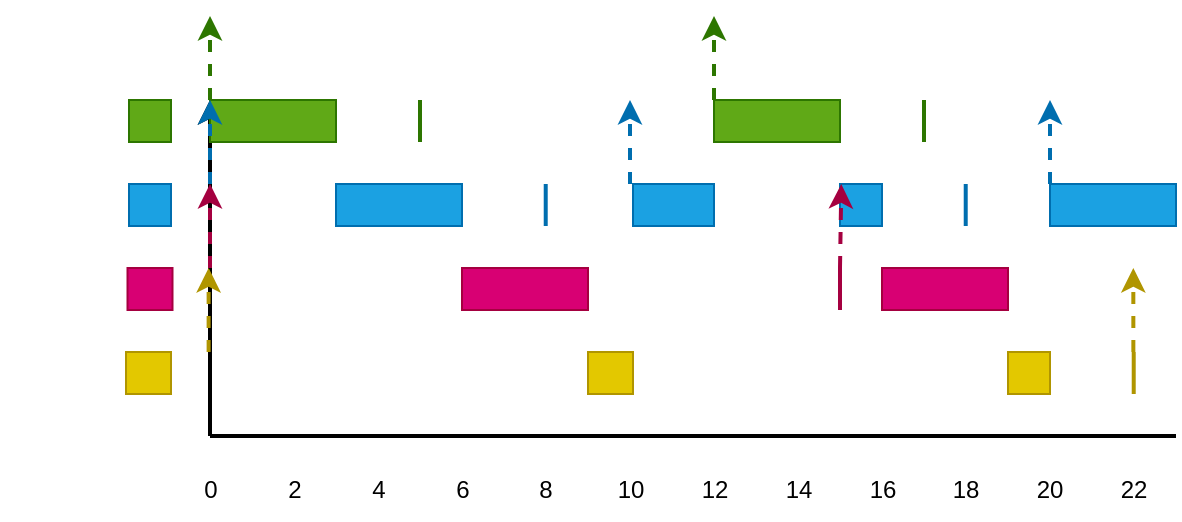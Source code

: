 <mxfile>
    <diagram id="2Uu6G821-9Wza9XmK5AW" name="Página-1">
        <mxGraphModel dx="613" dy="497" grid="1" gridSize="21" guides="1" tooltips="1" connect="1" arrows="1" fold="1" page="1" pageScale="1" pageWidth="1169" pageHeight="827" background="none" math="0" shadow="0">
            <root>
                <mxCell id="0"/>
                <mxCell id="1" parent="0"/>
                <mxCell id="160" value="" style="edgeStyle=none;jumpSize=13;html=1;strokeWidth=2;startSize=6;" parent="1" edge="1">
                    <mxGeometry relative="1" as="geometry">
                        <mxPoint x="273" y="167.5" as="sourcePoint"/>
                        <mxPoint x="273" y="167.5" as="targetPoint"/>
                    </mxGeometry>
                </mxCell>
                <mxCell id="161" value="" style="endArrow=none;html=1;jumpSize=13;startSize=6;strokeWidth=2;" parent="1" edge="1">
                    <mxGeometry width="50" height="50" relative="1" as="geometry">
                        <mxPoint x="168" y="252" as="sourcePoint"/>
                        <mxPoint x="651" y="252" as="targetPoint"/>
                    </mxGeometry>
                </mxCell>
                <mxCell id="162" value="" style="endArrow=classic;html=1;strokeWidth=2;" parent="1" edge="1">
                    <mxGeometry width="50" height="50" relative="1" as="geometry">
                        <mxPoint x="168" y="252" as="sourcePoint"/>
                        <mxPoint x="168" y="84" as="targetPoint"/>
                    </mxGeometry>
                </mxCell>
                <mxCell id="163" value="0" style="text;html=1;strokeColor=none;fillColor=none;align=center;verticalAlign=middle;whiteSpace=wrap;rounded=0;" parent="1" vertex="1">
                    <mxGeometry x="157.5" y="264" width="21" height="30" as="geometry"/>
                </mxCell>
                <mxCell id="164" value="2" style="text;html=1;strokeColor=none;fillColor=none;align=center;verticalAlign=middle;whiteSpace=wrap;rounded=0;" parent="1" vertex="1">
                    <mxGeometry x="199.5" y="264" width="21" height="30" as="geometry"/>
                </mxCell>
                <mxCell id="165" value="10" style="text;html=1;strokeColor=none;fillColor=none;align=center;verticalAlign=middle;whiteSpace=wrap;rounded=0;" parent="1" vertex="1">
                    <mxGeometry x="367.5" y="264" width="21" height="30" as="geometry"/>
                </mxCell>
                <mxCell id="166" value="16" style="text;html=1;strokeColor=none;fillColor=none;align=center;verticalAlign=middle;whiteSpace=wrap;rounded=0;" parent="1" vertex="1">
                    <mxGeometry x="493.5" y="264" width="21" height="30" as="geometry"/>
                </mxCell>
                <mxCell id="167" value="18" style="text;html=1;strokeColor=none;fillColor=none;align=center;verticalAlign=middle;whiteSpace=wrap;rounded=0;" parent="1" vertex="1">
                    <mxGeometry x="525" y="264" width="42" height="30" as="geometry"/>
                </mxCell>
                <mxCell id="168" value="" style="rounded=0;whiteSpace=wrap;html=1;fillColor=#60a917;fontColor=#ffffff;strokeColor=#2D7600;" parent="1" vertex="1">
                    <mxGeometry x="127.5" y="84" width="21" height="21" as="geometry"/>
                </mxCell>
                <mxCell id="169" value="" style="rounded=0;whiteSpace=wrap;html=1;fillColor=#d80073;fontColor=#ffffff;strokeColor=#A50040;" parent="1" vertex="1">
                    <mxGeometry x="126.75" y="168" width="22.5" height="21" as="geometry"/>
                </mxCell>
                <mxCell id="170" value="" style="rounded=0;whiteSpace=wrap;html=1;fillColor=#1ba1e2;fontColor=#ffffff;strokeColor=#006EAF;" parent="1" vertex="1">
                    <mxGeometry x="127.5" y="126" width="21" height="21" as="geometry"/>
                </mxCell>
                <mxCell id="171" value="&lt;font color=&quot;#ffffff&quot;&gt;&lt;span style=&quot;font-family: -apple-system, BlinkMacSystemFont, &amp;quot;Segoe WPC&amp;quot;, &amp;quot;Segoe UI&amp;quot;, system-ui, Ubuntu, &amp;quot;Droid Sans&amp;quot;, sans-serif; font-size: 14px;&quot;&gt;τ&lt;/span&gt;1&lt;/font&gt;" style="text;html=1;strokeColor=none;fillColor=none;align=center;verticalAlign=middle;whiteSpace=wrap;rounded=0;" parent="1" vertex="1">
                    <mxGeometry x="63" y="79.5" width="60" height="30" as="geometry"/>
                </mxCell>
                <mxCell id="172" value="&lt;font color=&quot;#ffffff&quot;&gt;&lt;span style=&quot;font-family: -apple-system, BlinkMacSystemFont, &amp;quot;Segoe WPC&amp;quot;, &amp;quot;Segoe UI&amp;quot;, system-ui, Ubuntu, &amp;quot;Droid Sans&amp;quot;, sans-serif; font-size: 14px;&quot;&gt;τ&lt;/span&gt;2&lt;/font&gt;" style="text;html=1;strokeColor=none;fillColor=none;align=center;verticalAlign=middle;whiteSpace=wrap;rounded=0;" parent="1" vertex="1">
                    <mxGeometry x="63" y="121.5" width="60" height="30" as="geometry"/>
                </mxCell>
                <mxCell id="173" value="&lt;font color=&quot;#ffffff&quot;&gt;&lt;span style=&quot;font-family: -apple-system, BlinkMacSystemFont, &amp;quot;Segoe WPC&amp;quot;, &amp;quot;Segoe UI&amp;quot;, system-ui, Ubuntu, &amp;quot;Droid Sans&amp;quot;, sans-serif; font-size: 14px;&quot;&gt;τ&lt;/span&gt;3&lt;/font&gt;" style="text;html=1;strokeColor=none;fillColor=none;align=center;verticalAlign=middle;whiteSpace=wrap;rounded=0;" parent="1" vertex="1">
                    <mxGeometry x="63" y="163.5" width="60" height="30" as="geometry"/>
                </mxCell>
                <mxCell id="174" value="" style="rounded=0;whiteSpace=wrap;html=1;fillColor=#60a917;fontColor=#ffffff;strokeColor=#2D7600;" parent="1" vertex="1">
                    <mxGeometry x="168" y="84" width="63" height="21" as="geometry"/>
                </mxCell>
                <mxCell id="175" value="" style="rounded=0;whiteSpace=wrap;html=1;fillColor=#1ba1e2;fontColor=#ffffff;strokeColor=#006EAF;" parent="1" vertex="1">
                    <mxGeometry x="231" y="126" width="63" height="21" as="geometry"/>
                </mxCell>
                <mxCell id="176" value="" style="rounded=0;whiteSpace=wrap;html=1;fillColor=#d80073;fontColor=#ffffff;strokeColor=#A50040;" parent="1" vertex="1">
                    <mxGeometry x="294" y="168" width="63" height="21" as="geometry"/>
                </mxCell>
                <mxCell id="178" value="" style="rounded=0;whiteSpace=wrap;html=1;fillColor=#60a917;fontColor=#ffffff;strokeColor=#2D7600;" parent="1" vertex="1">
                    <mxGeometry x="420" y="84" width="63" height="21" as="geometry"/>
                </mxCell>
                <mxCell id="179" value="" style="rounded=0;whiteSpace=wrap;html=1;fillColor=#1ba1e2;fontColor=#ffffff;strokeColor=#006EAF;" parent="1" vertex="1">
                    <mxGeometry x="379.5" y="126" width="40.5" height="21" as="geometry"/>
                </mxCell>
                <mxCell id="180" value="" style="rounded=0;whiteSpace=wrap;html=1;fillColor=#d80073;fontColor=#ffffff;strokeColor=#A50040;" parent="1" vertex="1">
                    <mxGeometry x="504" y="168" width="63" height="21" as="geometry"/>
                </mxCell>
                <mxCell id="181" value="4" style="text;html=1;strokeColor=none;fillColor=none;align=center;verticalAlign=middle;whiteSpace=wrap;rounded=0;" parent="1" vertex="1">
                    <mxGeometry x="241.5" y="264" width="21" height="30" as="geometry"/>
                </mxCell>
                <mxCell id="182" value="6" style="text;html=1;strokeColor=none;fillColor=none;align=center;verticalAlign=middle;whiteSpace=wrap;rounded=0;" parent="1" vertex="1">
                    <mxGeometry x="283.5" y="264" width="21" height="30" as="geometry"/>
                </mxCell>
                <mxCell id="183" value="8" style="text;html=1;strokeColor=none;fillColor=none;align=center;verticalAlign=middle;whiteSpace=wrap;rounded=0;" parent="1" vertex="1">
                    <mxGeometry x="315" y="264" width="42" height="30" as="geometry"/>
                </mxCell>
                <mxCell id="184" value="12" style="text;html=1;strokeColor=none;fillColor=none;align=center;verticalAlign=middle;whiteSpace=wrap;rounded=0;" parent="1" vertex="1">
                    <mxGeometry x="409.5" y="264" width="21" height="30" as="geometry"/>
                </mxCell>
                <mxCell id="185" value="14" style="text;html=1;strokeColor=none;fillColor=none;align=center;verticalAlign=middle;whiteSpace=wrap;rounded=0;" parent="1" vertex="1">
                    <mxGeometry x="451.5" y="264" width="21" height="30" as="geometry"/>
                </mxCell>
                <mxCell id="186" value="" style="endArrow=classic;html=1;rounded=1;strokeWidth=2;endSize=6;sourcePerimeterSpacing=0;targetPerimeterSpacing=0;jumpSize=6;dashed=1;fillColor=#60a917;strokeColor=#2D7600;" parent="1" edge="1">
                    <mxGeometry width="50" height="50" relative="1" as="geometry">
                        <mxPoint x="420" y="84" as="sourcePoint"/>
                        <mxPoint x="420" y="42" as="targetPoint"/>
                    </mxGeometry>
                </mxCell>
                <mxCell id="188" value="" style="endArrow=classic;html=1;rounded=1;strokeWidth=2;endSize=6;sourcePerimeterSpacing=0;targetPerimeterSpacing=0;jumpSize=6;dashed=1;fillColor=#60a917;strokeColor=#2D7600;exitX=0;exitY=0;exitDx=0;exitDy=0;" parent="1" source="174" edge="1">
                    <mxGeometry width="50" height="50" relative="1" as="geometry">
                        <mxPoint x="315.0" y="105" as="sourcePoint"/>
                        <mxPoint x="168" y="42" as="targetPoint"/>
                    </mxGeometry>
                </mxCell>
                <mxCell id="189" value="" style="endArrow=classic;html=1;rounded=1;strokeWidth=2;endSize=6;sourcePerimeterSpacing=0;targetPerimeterSpacing=0;jumpSize=6;dashed=1;fillColor=#1ba1e2;strokeColor=#006EAF;exitX=0;exitY=0;exitDx=0;exitDy=0;" parent="1" edge="1">
                    <mxGeometry width="50" height="50" relative="1" as="geometry">
                        <mxPoint x="168" y="126" as="sourcePoint"/>
                        <mxPoint x="168" y="84" as="targetPoint"/>
                    </mxGeometry>
                </mxCell>
                <mxCell id="190" value="" style="endArrow=classic;html=1;rounded=1;strokeWidth=2;endSize=6;sourcePerimeterSpacing=0;targetPerimeterSpacing=0;jumpSize=6;dashed=1;fillColor=#1ba1e2;strokeColor=#006EAF;" parent="1" edge="1">
                    <mxGeometry width="50" height="50" relative="1" as="geometry">
                        <mxPoint x="378" y="126" as="sourcePoint"/>
                        <mxPoint x="378" y="84" as="targetPoint"/>
                    </mxGeometry>
                </mxCell>
                <mxCell id="192" value="" style="endArrow=classic;html=1;rounded=1;strokeWidth=2;endSize=6;sourcePerimeterSpacing=0;targetPerimeterSpacing=0;jumpSize=6;dashed=1;fillColor=#d80073;strokeColor=#A50040;" parent="1" edge="1">
                    <mxGeometry width="50" height="50" relative="1" as="geometry">
                        <mxPoint x="168" y="168" as="sourcePoint"/>
                        <mxPoint x="168" y="126" as="targetPoint"/>
                    </mxGeometry>
                </mxCell>
                <mxCell id="197" value="" style="rounded=0;whiteSpace=wrap;html=1;fillColor=#1ba1e2;fontColor=#ffffff;strokeColor=#006EAF;" parent="1" vertex="1">
                    <mxGeometry x="588" y="126" width="63" height="21" as="geometry"/>
                </mxCell>
                <mxCell id="198" value="20" style="text;html=1;strokeColor=none;fillColor=none;align=center;verticalAlign=middle;whiteSpace=wrap;rounded=0;" parent="1" vertex="1">
                    <mxGeometry x="567" y="264" width="42" height="30" as="geometry"/>
                </mxCell>
                <mxCell id="199" value="22" style="text;html=1;strokeColor=none;fillColor=none;align=center;verticalAlign=middle;whiteSpace=wrap;rounded=0;" parent="1" vertex="1">
                    <mxGeometry x="609" y="264" width="42" height="30" as="geometry"/>
                </mxCell>
                <mxCell id="191" value="" style="endArrow=classic;html=1;rounded=1;strokeWidth=2;endSize=6;sourcePerimeterSpacing=0;targetPerimeterSpacing=0;jumpSize=6;dashed=1;fillColor=#1ba1e2;strokeColor=#006EAF;" parent="1" edge="1">
                    <mxGeometry width="50" height="50" relative="1" as="geometry">
                        <mxPoint x="588" y="126" as="sourcePoint"/>
                        <mxPoint x="588" y="84" as="targetPoint"/>
                    </mxGeometry>
                </mxCell>
                <mxCell id="214" value="" style="rounded=0;whiteSpace=wrap;html=1;fillColor=#1ba1e2;fontColor=#ffffff;strokeColor=#006EAF;" parent="1" vertex="1">
                    <mxGeometry x="483" y="126" width="21" height="21" as="geometry"/>
                </mxCell>
                <mxCell id="212" value="" style="endArrow=classic;html=1;rounded=1;strokeWidth=2;endSize=6;sourcePerimeterSpacing=0;targetPerimeterSpacing=0;jumpSize=6;dashed=1;fillColor=#d80073;strokeColor=#A50040;entryX=0.344;entryY=0.001;entryDx=0;entryDy=0;entryPerimeter=0;" parent="1" edge="1">
                    <mxGeometry width="50" height="50" relative="1" as="geometry">
                        <mxPoint x="483" y="168" as="sourcePoint"/>
                        <mxPoint x="483.672" y="126.021" as="targetPoint"/>
                    </mxGeometry>
                </mxCell>
                <mxCell id="216" value="" style="rounded=0;whiteSpace=wrap;html=1;fillColor=#e3c800;fontColor=#000000;strokeColor=#B09500;" vertex="1" parent="1">
                    <mxGeometry x="126" y="210" width="22.5" height="21" as="geometry"/>
                </mxCell>
                <mxCell id="217" value="&lt;font color=&quot;#ffffff&quot;&gt;&lt;span style=&quot;font-family: -apple-system, BlinkMacSystemFont, &amp;quot;Segoe WPC&amp;quot;, &amp;quot;Segoe UI&amp;quot;, system-ui, Ubuntu, &amp;quot;Droid Sans&amp;quot;, sans-serif; font-size: 14px;&quot;&gt;τ4&lt;/span&gt;&lt;/font&gt;" style="text;html=1;strokeColor=none;fillColor=none;align=center;verticalAlign=middle;whiteSpace=wrap;rounded=0;" vertex="1" parent="1">
                    <mxGeometry x="63" y="205.5" width="60" height="30" as="geometry"/>
                </mxCell>
                <mxCell id="218" value="" style="endArrow=classic;html=1;rounded=1;strokeWidth=2;endSize=6;sourcePerimeterSpacing=0;targetPerimeterSpacing=0;jumpSize=6;dashed=1;fillColor=#e3c800;strokeColor=#B09500;" edge="1" parent="1">
                    <mxGeometry width="50" height="50" relative="1" as="geometry">
                        <mxPoint x="167.31" y="210" as="sourcePoint"/>
                        <mxPoint x="167.31" y="168" as="targetPoint"/>
                    </mxGeometry>
                </mxCell>
                <mxCell id="219" value="" style="rounded=0;whiteSpace=wrap;html=1;fillColor=#e3c800;fontColor=#000000;strokeColor=#B09500;" vertex="1" parent="1">
                    <mxGeometry x="357" y="210" width="22.5" height="21" as="geometry"/>
                </mxCell>
                <mxCell id="221" value="" style="rounded=0;whiteSpace=wrap;html=1;fillColor=#e3c800;fontColor=#000000;strokeColor=#B09500;" vertex="1" parent="1">
                    <mxGeometry x="567" y="210" width="21" height="21" as="geometry"/>
                </mxCell>
                <mxCell id="224" value="" style="endArrow=classic;html=1;rounded=1;strokeWidth=2;endSize=6;sourcePerimeterSpacing=0;targetPerimeterSpacing=0;jumpSize=6;dashed=1;fillColor=#e3c800;strokeColor=#B09500;entryX=0.333;entryY=1;entryDx=0;entryDy=0;entryPerimeter=0;" edge="1" parent="1">
                    <mxGeometry width="50" height="50" relative="1" as="geometry">
                        <mxPoint x="629.68" y="210" as="sourcePoint"/>
                        <mxPoint x="629.659" y="168" as="targetPoint"/>
                    </mxGeometry>
                </mxCell>
                <mxCell id="227" value="" style="endArrow=none;html=1;fillColor=#60a917;strokeColor=#2D7600;strokeWidth=2;" edge="1" parent="1">
                    <mxGeometry width="50" height="50" relative="1" as="geometry">
                        <mxPoint x="273" y="105" as="sourcePoint"/>
                        <mxPoint x="273" y="84" as="targetPoint"/>
                    </mxGeometry>
                </mxCell>
                <mxCell id="229" value="" style="endArrow=none;html=1;fillColor=#60a917;strokeColor=#2D7600;strokeWidth=2;" edge="1" parent="1">
                    <mxGeometry width="50" height="50" relative="1" as="geometry">
                        <mxPoint x="525" y="105" as="sourcePoint"/>
                        <mxPoint x="525" y="84" as="targetPoint"/>
                    </mxGeometry>
                </mxCell>
                <mxCell id="231" value="" style="endArrow=none;html=1;fillColor=#1ba1e2;strokeColor=#006EAF;strokeWidth=2;" edge="1" parent="1">
                    <mxGeometry width="50" height="50" relative="1" as="geometry">
                        <mxPoint x="335.86" y="147" as="sourcePoint"/>
                        <mxPoint x="335.86" y="126" as="targetPoint"/>
                    </mxGeometry>
                </mxCell>
                <mxCell id="232" value="" style="endArrow=none;html=1;fillColor=#1ba1e2;strokeColor=#006EAF;strokeWidth=2;" edge="1" parent="1">
                    <mxGeometry width="50" height="50" relative="1" as="geometry">
                        <mxPoint x="545.86" y="147" as="sourcePoint"/>
                        <mxPoint x="545.86" y="126" as="targetPoint"/>
                    </mxGeometry>
                </mxCell>
                <mxCell id="233" value="" style="endArrow=none;html=1;fillColor=#d80073;strokeColor=#A50040;strokeWidth=2;" edge="1" parent="1">
                    <mxGeometry width="50" height="50" relative="1" as="geometry">
                        <mxPoint x="483" y="189" as="sourcePoint"/>
                        <mxPoint x="483" y="168" as="targetPoint"/>
                    </mxGeometry>
                </mxCell>
                <mxCell id="235" value="" style="endArrow=none;html=1;fillColor=#e3c800;strokeColor=#B09500;strokeWidth=2;" edge="1" parent="1">
                    <mxGeometry width="50" height="50" relative="1" as="geometry">
                        <mxPoint x="629.86" y="231" as="sourcePoint"/>
                        <mxPoint x="629.86" y="210" as="targetPoint"/>
                    </mxGeometry>
                </mxCell>
            </root>
        </mxGraphModel>
    </diagram>
</mxfile>